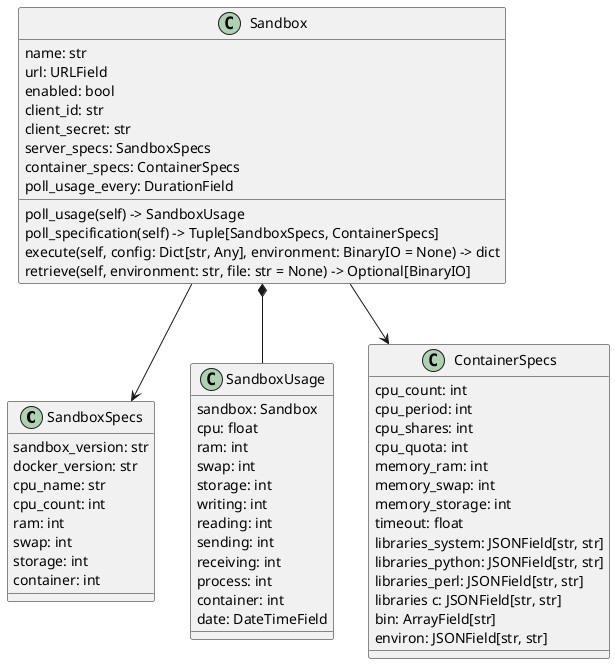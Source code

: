 @startuml

class SandboxSpecs {
    sandbox_version: str
    docker_version: str
    cpu_name: str
    cpu_count: int
    ram: int
    swap: int
    storage: int
    container: int
}


class SandboxUsage {
    sandbox: Sandbox
    cpu: float
    ram: int
    swap: int
    storage: int
    writing: int
    reading: int
    sending: int
    receiving: int
    process: int
    container: int
    date: DateTimeField
}


class ContainerSpecs {
    cpu_count: int
    cpu_period: int
    cpu_shares: int
    cpu_quota: int
    memory_ram: int
    memory_swap: int
    memory_storage: int
    timeout: float
    libraries_system: JSONField[str, str]
    libraries_python: JSONField[str, str]
    libraries_perl: JSONField[str, str]
    libraries c: JSONField[str, str]
    bin: ArrayField[str]
    environ: JSONField[str, str]
}


class Sandbox {
    name: str
    url: URLField
    enabled: bool
    client_id: str
    client_secret: str
    server_specs: SandboxSpecs
    container_specs: ContainerSpecs
    poll_usage_every: DurationField

    poll_usage(self) -> SandboxUsage
    poll_specification(self) -> Tuple[SandboxSpecs, ContainerSpecs]
    execute(self, config: Dict[str, Any], environment: BinaryIO = None) -> dict
    retrieve(self, environment: str, file: str = None) -> Optional[BinaryIO]
}

Sandbox --> SandboxSpecs
Sandbox --> ContainerSpecs
Sandbox *-- SandboxUsage

@enduml
